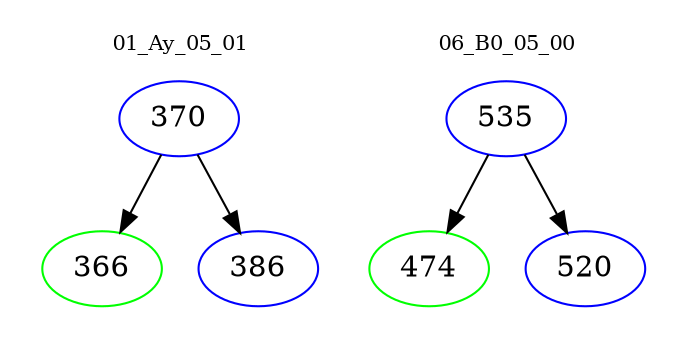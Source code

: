 digraph{
subgraph cluster_0 {
color = white
label = "01_Ay_05_01";
fontsize=10;
T0_370 [label="370", color="blue"]
T0_370 -> T0_366 [color="black"]
T0_366 [label="366", color="green"]
T0_370 -> T0_386 [color="black"]
T0_386 [label="386", color="blue"]
}
subgraph cluster_1 {
color = white
label = "06_B0_05_00";
fontsize=10;
T1_535 [label="535", color="blue"]
T1_535 -> T1_474 [color="black"]
T1_474 [label="474", color="green"]
T1_535 -> T1_520 [color="black"]
T1_520 [label="520", color="blue"]
}
}
